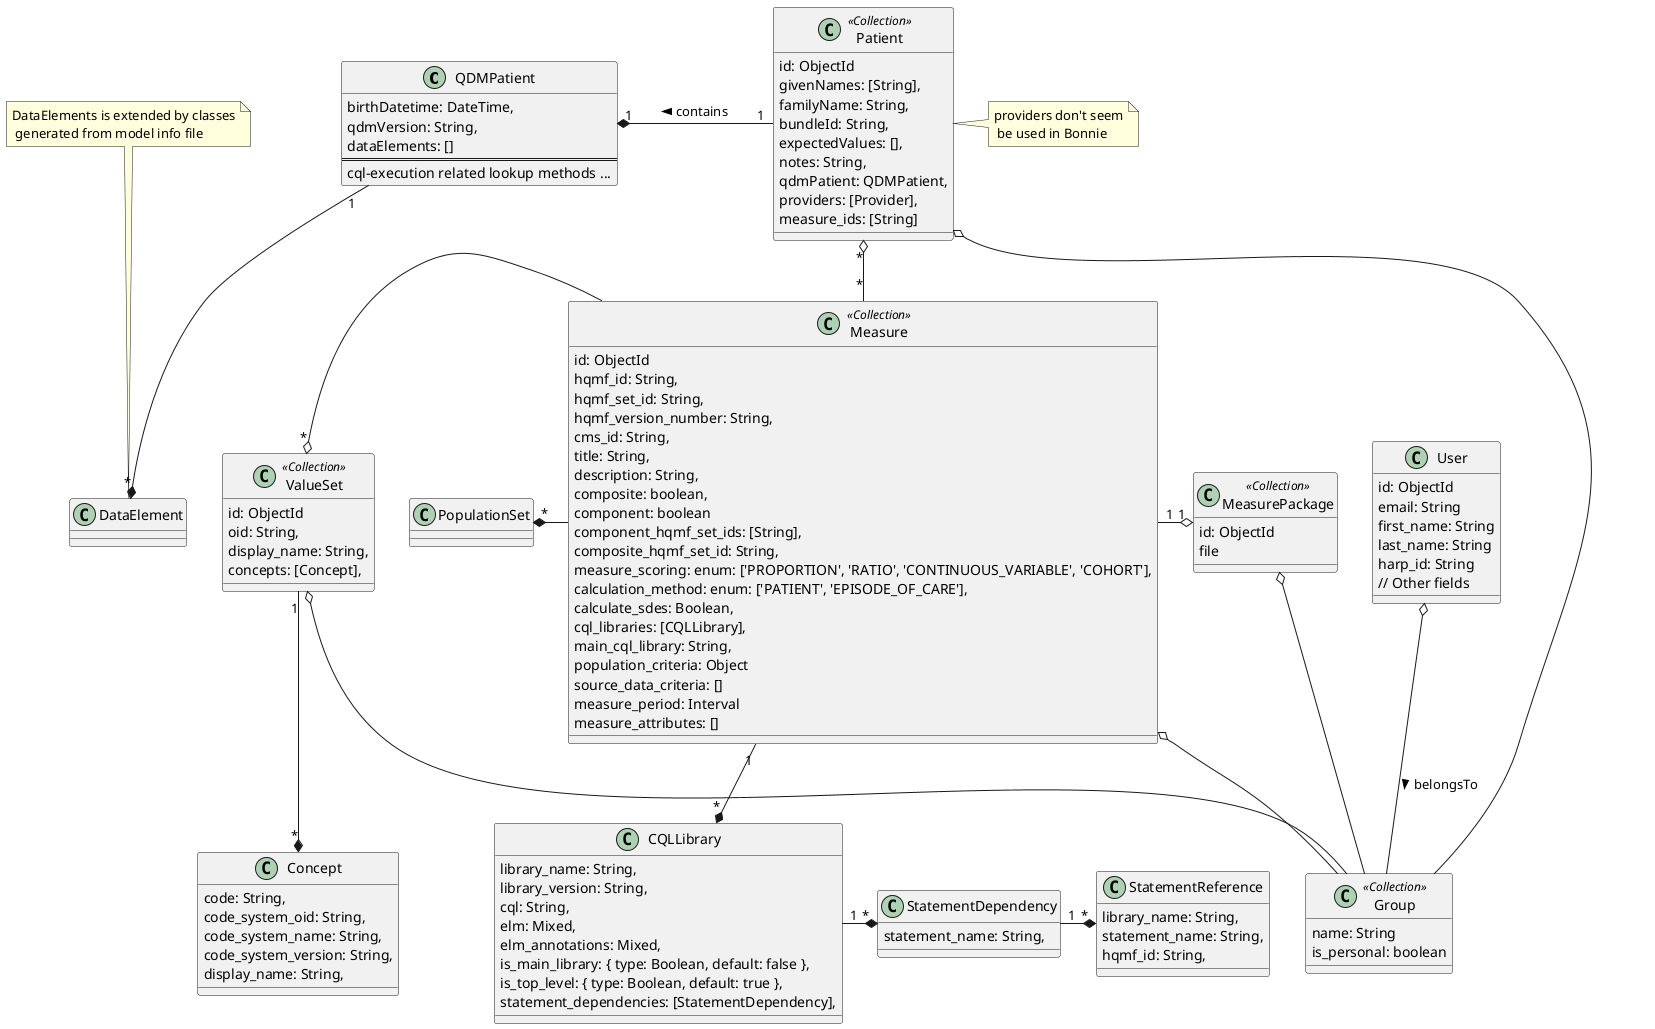 @startuml QDM Model

class QDMPatient {
     birthDatetime: DateTime,
     qdmVersion: String,
     dataElements: []
     ==
     {method} cql-execution related lookup methods ...
}

class Patient <<Collection>> {
    id: ObjectId
    givenNames: [String],
    familyName: String,
    bundleId: String,
    expectedValues: [],
    notes: String,
    qdmPatient: QDMPatient,
    providers: [Provider],
    measure_ids: [String]
}

note right: providers don't seem\n be used in Bonnie

class Measure <<Collection>> {
    id: ObjectId
    hqmf_id: String,
    hqmf_set_id: String,
    hqmf_version_number: String,
    cms_id: String,
    title: String,
    description: String,
    composite: boolean,
    component: boolean
    component_hqmf_set_ids: [String],
    composite_hqmf_set_id: String,
    measure_scoring: enum: ['PROPORTION', 'RATIO', 'CONTINUOUS_VARIABLE', 'COHORT'],
    calculation_method: enum: ['PATIENT', 'EPISODE_OF_CARE'],
    calculate_sdes: Boolean,
    cql_libraries: [CQLLibrary],
    main_cql_library: String,
    population_criteria: Object
    source_data_criteria: []
    measure_period: Interval
    measure_attributes: []
}

class PopulationSet {
}

class MeasurePackage <<Collection>> {
    id: ObjectId
    file
}

class ValueSet <<Collection>> {
    id: ObjectId
    oid: String,
    display_name: String,
    concepts: [Concept],
}

class Concept {
  code: String,
  code_system_oid: String,
  code_system_name: String,
  code_system_version: String,
  display_name: String,
}

class CQLLibrary {
    library_name: String,
    library_version: String,
    cql: String,
    elm: Mixed,
    elm_annotations: Mixed,
    is_main_library: { type: Boolean, default: false },
    is_top_level: { type: Boolean, default: true },
    statement_dependencies: [StatementDependency],
}

class StatementDependency {
    statement_name: String,
}

class StatementReference {
  library_name: String,
  statement_name: String,
  hqmf_id: String,
}

QDMPatient "1" *- "1" Patient : < contains

Patient "*" o-down- "*" Measure

PopulationSet "*" *- Measure

ValueSet "*" o- Measure

Concept "*" *-up- "1" ValueSet

Measure "1" -o "1" MeasurePackage

DataElement  "*" *-up- "1" QDMPatient

note "DataElements is extended by classes\n generated from model info file" as dln
dln .down.  DataElement

CQLLibrary "*" *-up- "1" Measure

StatementDependency "*" *-left- "1" CQLLibrary
StatementReference "*" *-left- "1" StatementDependency

class User {
    id: ObjectId
    email: String
    first_name: String
    last_name: String
    harp_id: String
    // Other fields
}

class Group <<Collection>> {
    name: String
    is_personal: boolean
}

Measure o-- Group
Patient o-- Group
MeasurePackage o-- Group
ValueSet o-- Group
User o-- Group: > belongsTo

@enduml